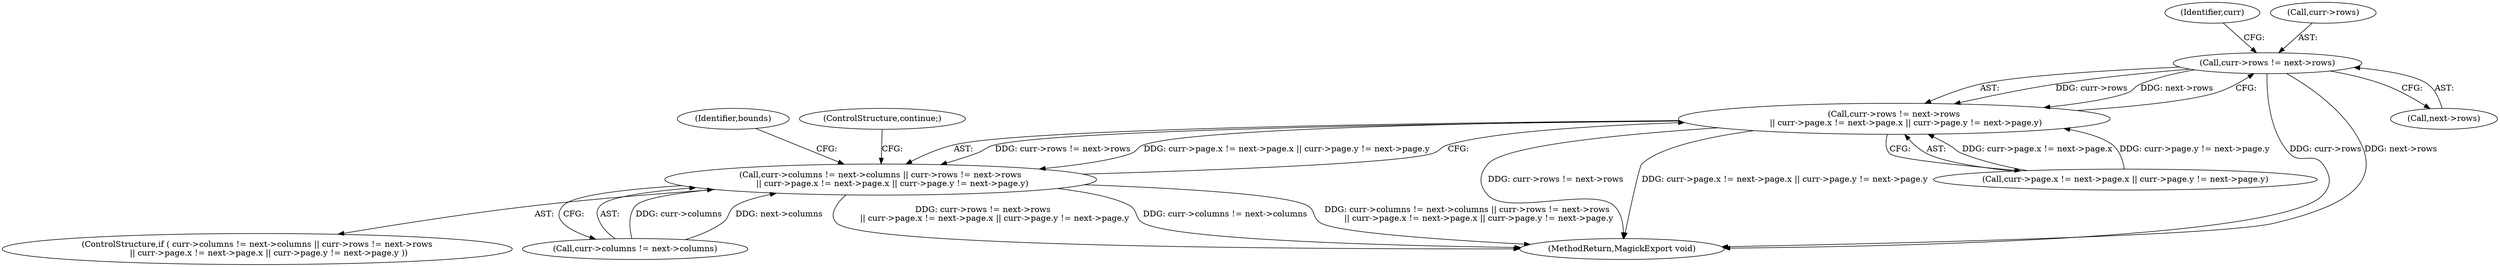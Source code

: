 digraph "1_ImageMagick6_1ddcf2e4f28029a888cadef2e757509ef5047ad8@pointer" {
"1000179" [label="(Call,curr->rows != next->rows)"];
"1000178" [label="(Call,curr->rows != next->rows\n         || curr->page.x != next->page.x || curr->page.y != next->page.y)"];
"1000170" [label="(Call,curr->columns != next->columns || curr->rows != next->rows\n         || curr->page.x != next->page.x || curr->page.y != next->page.y)"];
"1000169" [label="(ControlStructure,if ( curr->columns != next->columns || curr->rows != next->rows\n         || curr->page.x != next->page.x || curr->page.y != next->page.y ))"];
"1000211" [label="(Identifier,bounds)"];
"1000190" [label="(Identifier,curr)"];
"1000170" [label="(Call,curr->columns != next->columns || curr->rows != next->rows\n         || curr->page.x != next->page.x || curr->page.y != next->page.y)"];
"1000171" [label="(Call,curr->columns != next->columns)"];
"1000284" [label="(MethodReturn,MagickExport void)"];
"1000186" [label="(Call,curr->page.x != next->page.x || curr->page.y != next->page.y)"];
"1000179" [label="(Call,curr->rows != next->rows)"];
"1000178" [label="(Call,curr->rows != next->rows\n         || curr->page.x != next->page.x || curr->page.y != next->page.y)"];
"1000209" [label="(ControlStructure,continue;)"];
"1000183" [label="(Call,next->rows)"];
"1000180" [label="(Call,curr->rows)"];
"1000179" -> "1000178"  [label="AST: "];
"1000179" -> "1000183"  [label="CFG: "];
"1000180" -> "1000179"  [label="AST: "];
"1000183" -> "1000179"  [label="AST: "];
"1000190" -> "1000179"  [label="CFG: "];
"1000178" -> "1000179"  [label="CFG: "];
"1000179" -> "1000284"  [label="DDG: curr->rows"];
"1000179" -> "1000284"  [label="DDG: next->rows"];
"1000179" -> "1000178"  [label="DDG: curr->rows"];
"1000179" -> "1000178"  [label="DDG: next->rows"];
"1000178" -> "1000170"  [label="AST: "];
"1000178" -> "1000186"  [label="CFG: "];
"1000186" -> "1000178"  [label="AST: "];
"1000170" -> "1000178"  [label="CFG: "];
"1000178" -> "1000284"  [label="DDG: curr->rows != next->rows"];
"1000178" -> "1000284"  [label="DDG: curr->page.x != next->page.x || curr->page.y != next->page.y"];
"1000178" -> "1000170"  [label="DDG: curr->rows != next->rows"];
"1000178" -> "1000170"  [label="DDG: curr->page.x != next->page.x || curr->page.y != next->page.y"];
"1000186" -> "1000178"  [label="DDG: curr->page.x != next->page.x"];
"1000186" -> "1000178"  [label="DDG: curr->page.y != next->page.y"];
"1000170" -> "1000169"  [label="AST: "];
"1000170" -> "1000171"  [label="CFG: "];
"1000171" -> "1000170"  [label="AST: "];
"1000209" -> "1000170"  [label="CFG: "];
"1000211" -> "1000170"  [label="CFG: "];
"1000170" -> "1000284"  [label="DDG: curr->rows != next->rows\n         || curr->page.x != next->page.x || curr->page.y != next->page.y"];
"1000170" -> "1000284"  [label="DDG: curr->columns != next->columns"];
"1000170" -> "1000284"  [label="DDG: curr->columns != next->columns || curr->rows != next->rows\n         || curr->page.x != next->page.x || curr->page.y != next->page.y"];
"1000171" -> "1000170"  [label="DDG: curr->columns"];
"1000171" -> "1000170"  [label="DDG: next->columns"];
}

